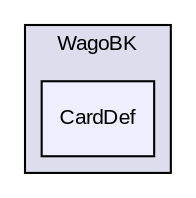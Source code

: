 digraph "D:/Projects/Csharp/WagoBK/WagoBK/CardDef" {
  compound=true
  node [ fontsize="10", fontname="Arial"];
  edge [ labelfontsize="10", labelfontname="Arial"];
  subgraph clusterdir_7605f127d7756d45c6fa6f613d4bf1ed {
    graph [ bgcolor="#ddddee", pencolor="black", label="WagoBK" fontname="Arial", fontsize="10", URL="dir_7605f127d7756d45c6fa6f613d4bf1ed.html"]
  dir_be85174cf09c49a647ab16c2a09d73e8 [shape=box, label="CardDef", style="filled", fillcolor="#eeeeff", pencolor="black", URL="dir_be85174cf09c49a647ab16c2a09d73e8.html"];
  }
}
